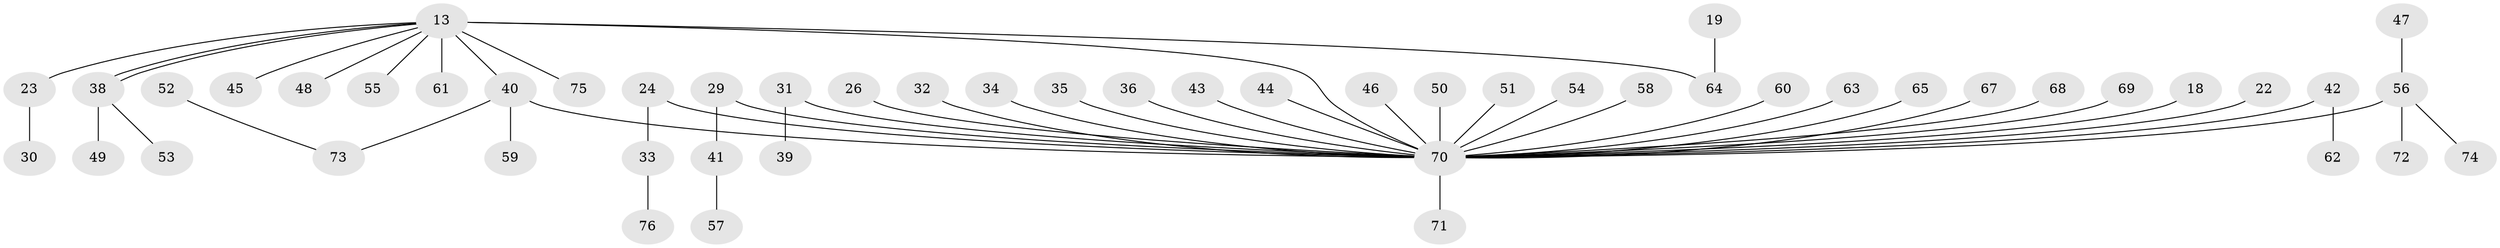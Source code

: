 // original degree distribution, {3: 0.05263157894736842, 2: 0.2236842105263158, 30: 0.013157894736842105, 5: 0.039473684210526314, 1: 0.631578947368421, 4: 0.02631578947368421, 13: 0.013157894736842105}
// Generated by graph-tools (version 1.1) at 2025/52/03/04/25 21:52:02]
// undirected, 53 vertices, 54 edges
graph export_dot {
graph [start="1"]
  node [color=gray90,style=filled];
  13;
  18;
  19;
  22;
  23;
  24;
  26;
  29;
  30;
  31;
  32;
  33;
  34;
  35;
  36;
  38;
  39;
  40 [super="+8"];
  41;
  42;
  43;
  44;
  45;
  46;
  47;
  48;
  49;
  50;
  51;
  52;
  53;
  54;
  55;
  56 [super="+10+15"];
  57;
  58;
  59;
  60;
  61;
  62;
  63;
  64 [super="+16"];
  65;
  67;
  68;
  69;
  70 [super="+66+17+21"];
  71;
  72;
  73 [super="+28"];
  74;
  75;
  76;
  13 -- 23;
  13 -- 38;
  13 -- 38;
  13 -- 40 [weight=2];
  13 -- 45;
  13 -- 48;
  13 -- 55;
  13 -- 61;
  13 -- 64 [weight=2];
  13 -- 70;
  13 -- 75;
  18 -- 70;
  19 -- 64;
  22 -- 70;
  23 -- 30;
  24 -- 33;
  24 -- 70;
  26 -- 70;
  29 -- 41;
  29 -- 70;
  31 -- 39;
  31 -- 70;
  32 -- 70;
  33 -- 76;
  34 -- 70;
  35 -- 70;
  36 -- 70;
  38 -- 49;
  38 -- 53;
  40 -- 59;
  40 -- 70;
  40 -- 73;
  41 -- 57;
  42 -- 62;
  42 -- 70;
  43 -- 70;
  44 -- 70;
  46 -- 70;
  47 -- 56;
  50 -- 70;
  51 -- 70;
  52 -- 73;
  54 -- 70;
  56 -- 72;
  56 -- 74;
  56 -- 70;
  58 -- 70;
  60 -- 70;
  63 -- 70;
  65 -- 70;
  67 -- 70;
  68 -- 70;
  69 -- 70;
  70 -- 71;
}
